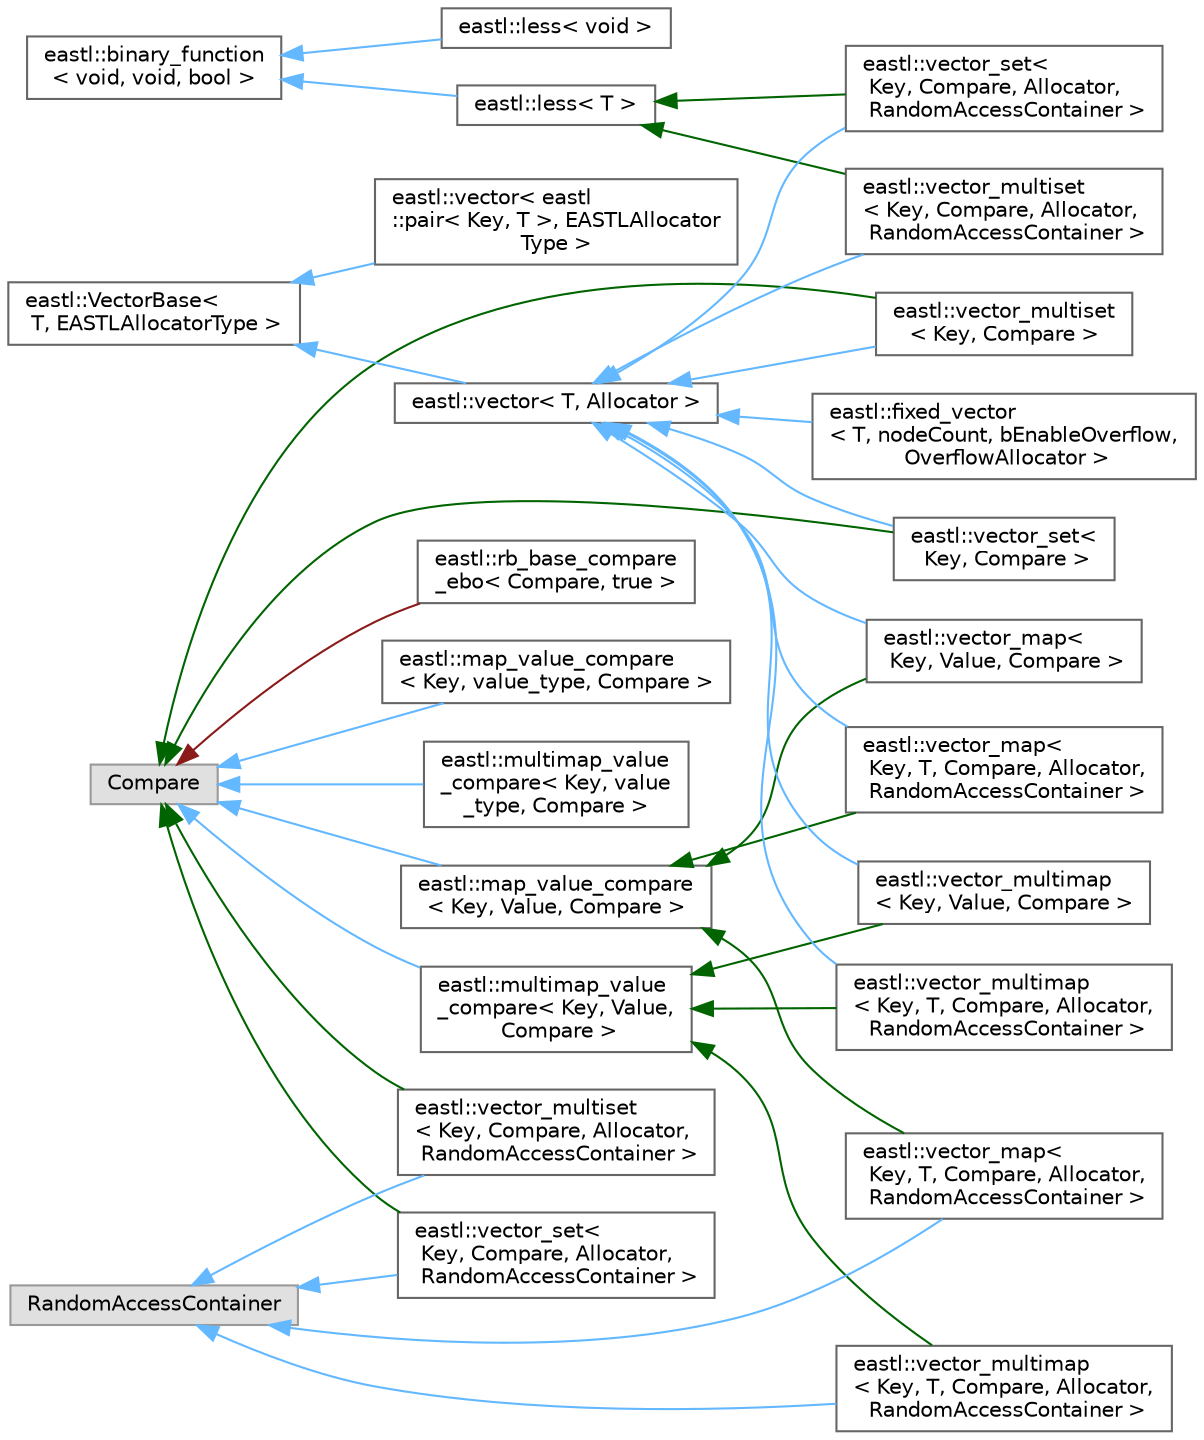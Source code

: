 digraph "类继承关系图"
{
 // LATEX_PDF_SIZE
  bgcolor="transparent";
  edge [fontname=Helvetica,fontsize=10,labelfontname=Helvetica,labelfontsize=10];
  node [fontname=Helvetica,fontsize=10,shape=box,height=0.2,width=0.4];
  rankdir="LR";
  Node0 [id="Node000000",label="eastl::binary_function\l\< void, void, bool \>",height=0.2,width=0.4,color="grey40", fillcolor="white", style="filled",URL="$structeastl_1_1binary__function.html",tooltip=" "];
  Node0 -> Node1 [id="edge630_Node000000_Node000001",dir="back",color="steelblue1",style="solid",tooltip=" "];
  Node1 [id="Node000001",label="eastl::less\< void \>",height=0.2,width=0.4,color="grey40", fillcolor="white", style="filled",URL="$structeastl_1_1less_3_01void_01_4.html",tooltip=" "];
  Node0 -> Node2 [id="edge631_Node000000_Node000002",dir="back",color="steelblue1",style="solid",tooltip=" "];
  Node2 [id="Node000002",label="eastl::less\< T \>",height=0.2,width=0.4,color="grey40", fillcolor="white", style="filled",URL="$structeastl_1_1less.html",tooltip="less<T>"];
  Node2 -> Node3 [id="edge632_Node000002_Node000003",dir="back",color="darkgreen",style="solid",tooltip=" "];
  Node3 [id="Node000003",label="eastl::vector_multiset\l\< Key, Compare, Allocator,\l RandomAccessContainer \>",height=0.2,width=0.4,color="grey40", fillcolor="white", style="filled",URL="$classeastl_1_1vector__multiset.html",tooltip=" "];
  Node2 -> Node23 [id="edge633_Node000002_Node000023",dir="back",color="darkgreen",style="solid",tooltip=" "];
  Node23 [id="Node000023",label="eastl::vector_set\<\l Key, Compare, Allocator,\l RandomAccessContainer \>",height=0.2,width=0.4,color="grey40", fillcolor="white", style="filled",URL="$classeastl_1_1vector__set.html",tooltip=" "];
  Node14 [id="Node000014",label="Compare",height=0.2,width=0.4,color="grey60", fillcolor="#E0E0E0", style="filled",tooltip=" "];
  Node14 -> Node15 [id="edge634_Node000014_Node000015",dir="back",color="steelblue1",style="solid",tooltip=" "];
  Node15 [id="Node000015",label="eastl::map_value_compare\l\< Key, value_type, Compare \>",height=0.2,width=0.4,color="grey40", fillcolor="white", style="filled",URL="$classeastl_1_1map__value__compare.html",tooltip=" "];
  Node14 -> Node16 [id="edge635_Node000014_Node000016",dir="back",color="steelblue1",style="solid",tooltip=" "];
  Node16 [id="Node000016",label="eastl::multimap_value\l_compare\< Key, value\l_type, Compare \>",height=0.2,width=0.4,color="grey40", fillcolor="white", style="filled",URL="$classeastl_1_1multimap__value__compare.html",tooltip=" "];
  Node14 -> Node17 [id="edge636_Node000014_Node000017",dir="back",color="darkgreen",style="solid",tooltip=" "];
  Node17 [id="Node000017",label="eastl::vector_multiset\l\< Key, Compare \>",height=0.2,width=0.4,color="grey40", fillcolor="white", style="filled",URL="$classeastl_1_1vector__multiset.html",tooltip=" "];
  Node14 -> Node18 [id="edge637_Node000014_Node000018",dir="back",color="darkgreen",style="solid",tooltip=" "];
  Node18 [id="Node000018",label="eastl::vector_multiset\l\< Key, Compare, Allocator,\l RandomAccessContainer \>",height=0.2,width=0.4,color="grey40", fillcolor="white", style="filled",URL="$classeastl_1_1vector__multiset.html",tooltip=" "];
  Node14 -> Node19 [id="edge638_Node000014_Node000019",dir="back",color="darkgreen",style="solid",tooltip=" "];
  Node19 [id="Node000019",label="eastl::vector_set\<\l Key, Compare \>",height=0.2,width=0.4,color="grey40", fillcolor="white", style="filled",URL="$classeastl_1_1vector__set.html",tooltip=" "];
  Node14 -> Node20 [id="edge639_Node000014_Node000020",dir="back",color="darkgreen",style="solid",tooltip=" "];
  Node20 [id="Node000020",label="eastl::vector_set\<\l Key, Compare, Allocator,\l RandomAccessContainer \>",height=0.2,width=0.4,color="grey40", fillcolor="white", style="filled",URL="$classeastl_1_1vector__set.html",tooltip=" "];
  Node14 -> Node7 [id="edge640_Node000014_Node000007",dir="back",color="steelblue1",style="solid",tooltip=" "];
  Node7 [id="Node000007",label="eastl::map_value_compare\l\< Key, Value, Compare \>",height=0.2,width=0.4,color="grey40", fillcolor="white", style="filled",URL="$classeastl_1_1map__value__compare.html",tooltip=" "];
  Node7 -> Node6 [id="edge641_Node000007_Node000006",dir="back",color="darkgreen",style="solid",tooltip=" "];
  Node6 [id="Node000006",label="eastl::vector_map\<\l Key, Value, Compare \>",height=0.2,width=0.4,color="grey40", fillcolor="white", style="filled",URL="$classeastl_1_1vector__map.html",tooltip=" "];
  Node7 -> Node8 [id="edge642_Node000007_Node000008",dir="back",color="darkgreen",style="solid",tooltip=" "];
  Node8 [id="Node000008",label="eastl::vector_map\<\l Key, T, Compare, Allocator,\l RandomAccessContainer \>",height=0.2,width=0.4,color="grey40", fillcolor="white", style="filled",URL="$classeastl_1_1vector__map.html",tooltip=" "];
  Node7 -> Node22 [id="edge643_Node000007_Node000022",dir="back",color="darkgreen",style="solid",tooltip=" "];
  Node22 [id="Node000022",label="eastl::vector_map\<\l Key, T, Compare, Allocator,\l RandomAccessContainer \>",height=0.2,width=0.4,color="grey40", fillcolor="white", style="filled",URL="$classeastl_1_1vector__map.html",tooltip=" "];
  Node14 -> Node11 [id="edge644_Node000014_Node000011",dir="back",color="steelblue1",style="solid",tooltip=" "];
  Node11 [id="Node000011",label="eastl::multimap_value\l_compare\< Key, Value,\l Compare \>",height=0.2,width=0.4,color="grey40", fillcolor="white", style="filled",URL="$classeastl_1_1multimap__value__compare.html",tooltip=" "];
  Node11 -> Node12 [id="edge645_Node000011_Node000012",dir="back",color="darkgreen",style="solid",tooltip=" "];
  Node12 [id="Node000012",label="eastl::vector_multimap\l\< Key, Value, Compare \>",height=0.2,width=0.4,color="grey40", fillcolor="white", style="filled",URL="$classeastl_1_1vector__multimap.html",tooltip=" "];
  Node11 -> Node10 [id="edge646_Node000011_Node000010",dir="back",color="darkgreen",style="solid",tooltip=" "];
  Node10 [id="Node000010",label="eastl::vector_multimap\l\< Key, T, Compare, Allocator,\l RandomAccessContainer \>",height=0.2,width=0.4,color="grey40", fillcolor="white", style="filled",URL="$classeastl_1_1vector__multimap.html",tooltip=" "];
  Node11 -> Node13 [id="edge647_Node000011_Node000013",dir="back",color="darkgreen",style="solid",tooltip=" "];
  Node13 [id="Node000013",label="eastl::vector_multimap\l\< Key, T, Compare, Allocator,\l RandomAccessContainer \>",height=0.2,width=0.4,color="grey40", fillcolor="white", style="filled",URL="$classeastl_1_1vector__multimap.html",tooltip=" "];
  Node14 -> Node21 [id="edge648_Node000014_Node000021",dir="back",color="firebrick4",style="solid",tooltip=" "];
  Node21 [id="Node000021",label="eastl::rb_base_compare\l_ebo\< Compare, true \>",height=0.2,width=0.4,color="grey40", fillcolor="white", style="filled",URL="$structeastl_1_1rb__base__compare__ebo_3_01_compare_00_01true_01_4.html",tooltip=" "];
  Node9 [id="Node000009",label="RandomAccessContainer",height=0.2,width=0.4,color="grey60", fillcolor="#E0E0E0", style="filled",tooltip=" "];
  Node9 -> Node8 [id="edge649_Node000009_Node000008",dir="back",color="steelblue1",style="solid",tooltip=" "];
  Node9 -> Node10 [id="edge650_Node000009_Node000010",dir="back",color="steelblue1",style="solid",tooltip=" "];
  Node9 -> Node18 [id="edge651_Node000009_Node000018",dir="back",color="steelblue1",style="solid",tooltip=" "];
  Node9 -> Node20 [id="edge652_Node000009_Node000020",dir="back",color="steelblue1",style="solid",tooltip=" "];
  Node24 [id="Node000024",label="eastl::VectorBase\<\l T, EASTLAllocatorType \>",height=0.2,width=0.4,color="grey40", fillcolor="white", style="filled",URL="$structeastl_1_1_vector_base.html",tooltip=" "];
  Node24 -> Node25 [id="edge653_Node000024_Node000025",dir="back",color="steelblue1",style="solid",tooltip=" "];
  Node25 [id="Node000025",label="eastl::vector\< eastl\l::pair\< Key, T \>, EASTLAllocator\lType \>",height=0.2,width=0.4,color="grey40", fillcolor="white", style="filled",URL="$classeastl_1_1vector.html",tooltip=" "];
  Node24 -> Node4 [id="edge654_Node000024_Node000004",dir="back",color="steelblue1",style="solid",tooltip=" "];
  Node4 [id="Node000004",label="eastl::vector\< T, Allocator \>",height=0.2,width=0.4,color="grey40", fillcolor="white", style="filled",URL="$classeastl_1_1vector.html",tooltip=" "];
  Node4 -> Node5 [id="edge655_Node000004_Node000005",dir="back",color="steelblue1",style="solid",tooltip=" "];
  Node5 [id="Node000005",label="eastl::fixed_vector\l\< T, nodeCount, bEnableOverflow,\l OverflowAllocator \>",height=0.2,width=0.4,color="grey40", fillcolor="white", style="filled",URL="$classeastl_1_1fixed__vector.html",tooltip=" "];
  Node4 -> Node6 [id="edge656_Node000004_Node000006",dir="back",color="steelblue1",style="solid",tooltip=" "];
  Node4 -> Node12 [id="edge657_Node000004_Node000012",dir="back",color="steelblue1",style="solid",tooltip=" "];
  Node4 -> Node17 [id="edge658_Node000004_Node000017",dir="back",color="steelblue1",style="solid",tooltip=" "];
  Node4 -> Node19 [id="edge659_Node000004_Node000019",dir="back",color="steelblue1",style="solid",tooltip=" "];
  Node4 -> Node22 [id="edge660_Node000004_Node000022",dir="back",color="steelblue1",style="solid",tooltip=" "];
  Node4 -> Node13 [id="edge661_Node000004_Node000013",dir="back",color="steelblue1",style="solid",tooltip=" "];
  Node4 -> Node3 [id="edge662_Node000004_Node000003",dir="back",color="steelblue1",style="solid",tooltip=" "];
  Node4 -> Node23 [id="edge663_Node000004_Node000023",dir="back",color="steelblue1",style="solid",tooltip=" "];
}
